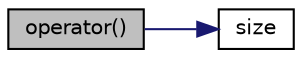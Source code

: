 digraph "operator()"
{
  bgcolor="transparent";
  edge [fontname="Helvetica",fontsize="10",labelfontname="Helvetica",labelfontsize="10"];
  node [fontname="Helvetica",fontsize="10",shape=record];
  rankdir="LR";
  Node636 [label="operator()",height=0.2,width=0.4,color="black", fillcolor="grey75", style="filled", fontcolor="black"];
  Node636 -> Node637 [color="midnightblue",fontsize="10",style="solid",fontname="Helvetica"];
  Node637 [label="size",height=0.2,width=0.4,color="black",URL="$a22445.html#a47b3bf30da1eb3ab8076b5fbe00e0494",tooltip="Return the primary size, i.e. the number of rows. "];
}
